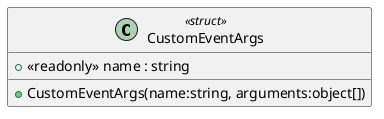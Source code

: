 @startuml
class CustomEventArgs <<struct>> {
    + <<readonly>> name : string
    + CustomEventArgs(name:string, arguments:object[])
}
@enduml
